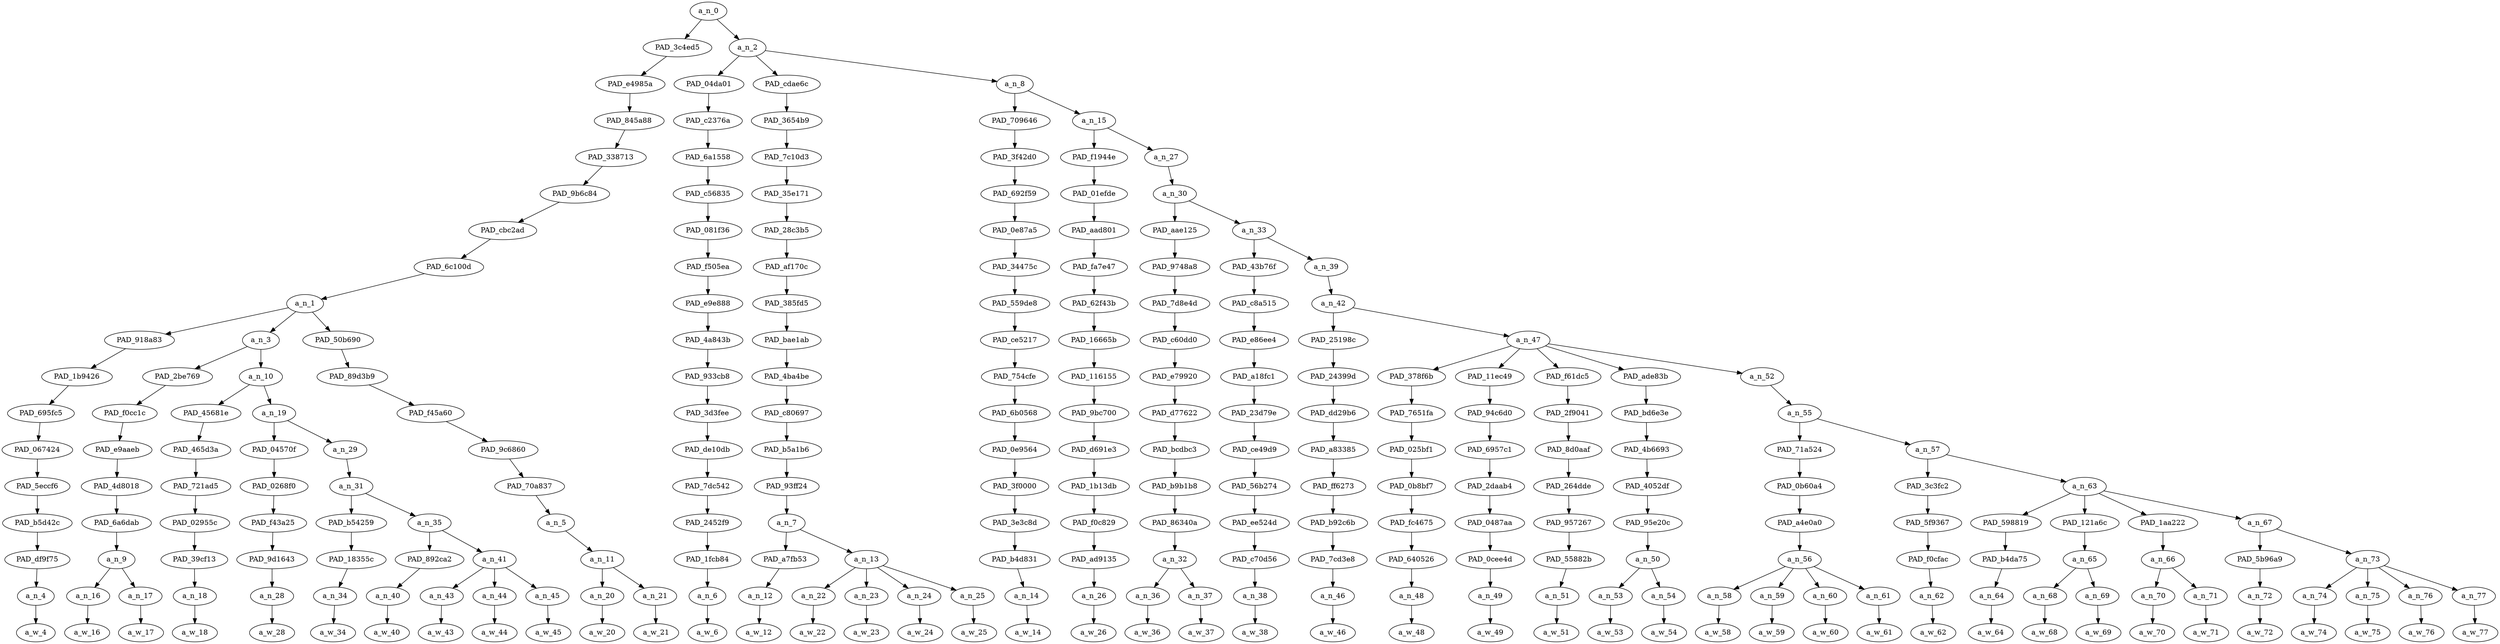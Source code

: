 strict digraph "" {
	a_n_0	[div_dir=1,
		index=0,
		level=17,
		pos="11.126253255208333,17!",
		text_span="[0, 1, 2, 3, 4, 5, 6, 7, 8, 9, 10, 11, 12, 13, 14, 15, 16, 17, 18, 19, 20, 21, 22, 23, 24, 25, 26, 27, 28, 29, 30, 31, 32, 33, 34, \
35, 36, 37, 38, 39, 40, 41, 42, 43]",
		value=0.99999999];
	PAD_3c4ed5	[div_dir=1,
		index=0,
		level=16,
		pos="7.083333333333333,16!",
		text_span="[0, 1, 2, 3, 4, 5, 6, 7, 8, 9, 10, 11]",
		value=0.34288375];
	a_n_0 -> PAD_3c4ed5;
	a_n_2	[div_dir=1,
		index=1,
		level=16,
		pos="15.169173177083332,16!",
		text_span="[12, 13, 14, 15, 16, 17, 18, 19, 20, 21, 22, 23, 24, 25, 26, 27, 28, 29, 30, 31, 32, 33, 34, 35, 36, 37, 38, 39, 40, 41, 42, 43]",
		value=0.65638588];
	a_n_0 -> a_n_2;
	PAD_e4985a	[div_dir=1,
		index=0,
		level=15,
		pos="7.083333333333333,15!",
		text_span="[0, 1, 2, 3, 4, 5, 6, 7, 8, 9, 10, 11]",
		value=0.34288375];
	PAD_3c4ed5 -> PAD_e4985a;
	PAD_845a88	[div_dir=1,
		index=0,
		level=14,
		pos="7.083333333333333,14!",
		text_span="[0, 1, 2, 3, 4, 5, 6, 7, 8, 9, 10, 11]",
		value=0.34288375];
	PAD_e4985a -> PAD_845a88;
	PAD_338713	[div_dir=1,
		index=0,
		level=13,
		pos="7.083333333333333,13!",
		text_span="[0, 1, 2, 3, 4, 5, 6, 7, 8, 9, 10, 11]",
		value=0.34288375];
	PAD_845a88 -> PAD_338713;
	PAD_9b6c84	[div_dir=1,
		index=0,
		level=12,
		pos="7.083333333333333,12!",
		text_span="[0, 1, 2, 3, 4, 5, 6, 7, 8, 9, 10, 11]",
		value=0.34288375];
	PAD_338713 -> PAD_9b6c84;
	PAD_cbc2ad	[div_dir=1,
		index=0,
		level=11,
		pos="7.083333333333333,11!",
		text_span="[0, 1, 2, 3, 4, 5, 6, 7, 8, 9, 10, 11]",
		value=0.34288375];
	PAD_9b6c84 -> PAD_cbc2ad;
	PAD_6c100d	[div_dir=1,
		index=0,
		level=10,
		pos="7.083333333333333,10!",
		text_span="[0, 1, 2, 3, 4, 5, 6, 7, 8, 9, 10, 11]",
		value=0.34288375];
	PAD_cbc2ad -> PAD_6c100d;
	a_n_1	[div_dir=1,
		index=0,
		level=9,
		pos="7.083333333333333,9!",
		text_span="[0, 1, 2, 3, 4, 5, 6, 7, 8, 9, 10, 11]",
		value=0.34288375];
	PAD_6c100d -> a_n_1;
	PAD_918a83	[div_dir=-1,
		index=1,
		level=8,
		pos="9.0,8!",
		text_span="[9]",
		value=0.01346307];
	a_n_1 -> PAD_918a83;
	a_n_3	[div_dir=1,
		index=0,
		level=8,
		pos="1.75,8!",
		text_span="[0, 1, 2, 3, 4, 5, 6, 7, 8]",
		value=0.30058259];
	a_n_1 -> a_n_3;
	PAD_50b690	[div_dir=1,
		index=2,
		level=8,
		pos="10.5,8!",
		text_span="[10, 11]",
		value=0.02822709];
	a_n_1 -> PAD_50b690;
	PAD_1b9426	[div_dir=-1,
		index=2,
		level=7,
		pos="9.0,7!",
		text_span="[9]",
		value=0.01346307];
	PAD_918a83 -> PAD_1b9426;
	PAD_695fc5	[div_dir=-1,
		index=3,
		level=6,
		pos="9.0,6!",
		text_span="[9]",
		value=0.01346307];
	PAD_1b9426 -> PAD_695fc5;
	PAD_067424	[div_dir=-1,
		index=4,
		level=5,
		pos="9.0,5!",
		text_span="[9]",
		value=0.01346307];
	PAD_695fc5 -> PAD_067424;
	PAD_5eccf6	[div_dir=-1,
		index=4,
		level=4,
		pos="9.0,4!",
		text_span="[9]",
		value=0.01346307];
	PAD_067424 -> PAD_5eccf6;
	PAD_b5d42c	[div_dir=-1,
		index=5,
		level=3,
		pos="9.0,3!",
		text_span="[9]",
		value=0.01346307];
	PAD_5eccf6 -> PAD_b5d42c;
	PAD_df9f75	[div_dir=-1,
		index=6,
		level=2,
		pos="9.0,2!",
		text_span="[9]",
		value=0.01346307];
	PAD_b5d42c -> PAD_df9f75;
	a_n_4	[div_dir=-1,
		index=9,
		level=1,
		pos="9.0,1!",
		text_span="[9]",
		value=0.01346307];
	PAD_df9f75 -> a_n_4;
	a_w_4	[div_dir=0,
		index=9,
		level=0,
		pos="9,0!",
		text_span="[9]",
		value=and];
	a_n_4 -> a_w_4;
	PAD_2be769	[div_dir=1,
		index=0,
		level=7,
		pos="0.5,7!",
		text_span="[0, 1]",
		value=0.05507834];
	a_n_3 -> PAD_2be769;
	a_n_10	[div_dir=1,
		index=1,
		level=7,
		pos="3.0,7!",
		text_span="[2, 3, 4, 5, 6, 7, 8]",
		value=0.24485758];
	a_n_3 -> a_n_10;
	PAD_f0cc1c	[div_dir=1,
		index=0,
		level=6,
		pos="0.5,6!",
		text_span="[0, 1]",
		value=0.05507834];
	PAD_2be769 -> PAD_f0cc1c;
	PAD_e9aaeb	[div_dir=1,
		index=0,
		level=5,
		pos="0.5,5!",
		text_span="[0, 1]",
		value=0.05507834];
	PAD_f0cc1c -> PAD_e9aaeb;
	PAD_4d8018	[div_dir=1,
		index=0,
		level=4,
		pos="0.5,4!",
		text_span="[0, 1]",
		value=0.05507834];
	PAD_e9aaeb -> PAD_4d8018;
	PAD_6a6dab	[div_dir=1,
		index=0,
		level=3,
		pos="0.5,3!",
		text_span="[0, 1]",
		value=0.05507834];
	PAD_4d8018 -> PAD_6a6dab;
	a_n_9	[div_dir=1,
		index=0,
		level=2,
		pos="0.5,2!",
		text_span="[0, 1]",
		value=0.05507834];
	PAD_6a6dab -> a_n_9;
	a_n_16	[div_dir=1,
		index=0,
		level=1,
		pos="0.0,1!",
		text_span="[0]",
		value=0.02964685];
	a_n_9 -> a_n_16;
	a_n_17	[div_dir=-1,
		index=1,
		level=1,
		pos="1.0,1!",
		text_span="[1]",
		value=0.02525029];
	a_n_9 -> a_n_17;
	a_w_16	[div_dir=0,
		index=0,
		level=0,
		pos="0,0!",
		text_span="[0]",
		value=another];
	a_n_16 -> a_w_16;
	a_w_17	[div_dir=0,
		index=1,
		level=0,
		pos="1,0!",
		text_span="[1]",
		value=ghetto];
	a_n_17 -> a_w_17;
	PAD_45681e	[div_dir=1,
		index=1,
		level=6,
		pos="2.0,6!",
		text_span="[2]",
		value=0.02425809];
	a_n_10 -> PAD_45681e;
	a_n_19	[div_dir=1,
		index=2,
		level=6,
		pos="4.0,6!",
		text_span="[3, 4, 5, 6, 7, 8]",
		value=0.21996802];
	a_n_10 -> a_n_19;
	PAD_465d3a	[div_dir=1,
		index=1,
		level=5,
		pos="2.0,5!",
		text_span="[2]",
		value=0.02425809];
	PAD_45681e -> PAD_465d3a;
	PAD_721ad5	[div_dir=1,
		index=1,
		level=4,
		pos="2.0,4!",
		text_span="[2]",
		value=0.02425809];
	PAD_465d3a -> PAD_721ad5;
	PAD_02955c	[div_dir=1,
		index=1,
		level=3,
		pos="2.0,3!",
		text_span="[2]",
		value=0.02425809];
	PAD_721ad5 -> PAD_02955c;
	PAD_39cf13	[div_dir=1,
		index=1,
		level=2,
		pos="2.0,2!",
		text_span="[2]",
		value=0.02425809];
	PAD_02955c -> PAD_39cf13;
	a_n_18	[div_dir=1,
		index=2,
		level=1,
		pos="2.0,1!",
		text_span="[2]",
		value=0.02425809];
	PAD_39cf13 -> a_n_18;
	a_w_18	[div_dir=0,
		index=2,
		level=0,
		pos="2,0!",
		text_span="[2]",
		value=fucking];
	a_n_18 -> a_w_18;
	PAD_04570f	[div_dir=1,
		index=2,
		level=5,
		pos="3.0,5!",
		text_span="[3]",
		value=0.09431609];
	a_n_19 -> PAD_04570f;
	a_n_29	[div_dir=1,
		index=3,
		level=5,
		pos="5.0,5!",
		text_span="[4, 5, 6, 7, 8]",
		value=0.12503103];
	a_n_19 -> a_n_29;
	PAD_0268f0	[div_dir=1,
		index=2,
		level=4,
		pos="3.0,4!",
		text_span="[3]",
		value=0.09431609];
	PAD_04570f -> PAD_0268f0;
	PAD_f43a25	[div_dir=1,
		index=2,
		level=3,
		pos="3.0,3!",
		text_span="[3]",
		value=0.09431609];
	PAD_0268f0 -> PAD_f43a25;
	PAD_9d1643	[div_dir=1,
		index=2,
		level=2,
		pos="3.0,2!",
		text_span="[3]",
		value=0.09431609];
	PAD_f43a25 -> PAD_9d1643;
	a_n_28	[div_dir=1,
		index=3,
		level=1,
		pos="3.0,1!",
		text_span="[3]",
		value=0.09431609];
	PAD_9d1643 -> a_n_28;
	a_w_28	[div_dir=0,
		index=3,
		level=0,
		pos="3,0!",
		text_span="[3]",
		value=nigger];
	a_n_28 -> a_w_28;
	a_n_31	[div_dir=1,
		index=3,
		level=4,
		pos="5.0,4!",
		text_span="[4, 5, 6, 7, 8]",
		value=0.12469707];
	a_n_29 -> a_n_31;
	PAD_b54259	[div_dir=1,
		index=3,
		level=3,
		pos="4.0,3!",
		text_span="[4]",
		value=0.03030989];
	a_n_31 -> PAD_b54259;
	a_n_35	[div_dir=1,
		index=4,
		level=3,
		pos="6.0,3!",
		text_span="[5, 6, 7, 8]",
		value=0.09405322];
	a_n_31 -> a_n_35;
	PAD_18355c	[div_dir=1,
		index=3,
		level=2,
		pos="4.0,2!",
		text_span="[4]",
		value=0.03030989];
	PAD_b54259 -> PAD_18355c;
	a_n_34	[div_dir=1,
		index=4,
		level=1,
		pos="4.0,1!",
		text_span="[4]",
		value=0.03030989];
	PAD_18355c -> a_n_34;
	a_w_34	[div_dir=0,
		index=4,
		level=0,
		pos="4,0!",
		text_span="[4]",
		value=ape];
	a_n_34 -> a_w_34;
	PAD_892ca2	[div_dir=1,
		index=4,
		level=2,
		pos="5.0,2!",
		text_span="[5]",
		value=0.02362349];
	a_n_35 -> PAD_892ca2;
	a_n_41	[div_dir=1,
		index=5,
		level=2,
		pos="7.0,2!",
		text_span="[6, 7, 8]",
		value=0.07010268];
	a_n_35 -> a_n_41;
	a_n_40	[div_dir=1,
		index=5,
		level=1,
		pos="5.0,1!",
		text_span="[5]",
		value=0.02362349];
	PAD_892ca2 -> a_n_40;
	a_w_40	[div_dir=0,
		index=5,
		level=0,
		pos="5,0!",
		text_span="[5]",
		value=murdering];
	a_n_40 -> a_w_40;
	a_n_43	[div_dir=1,
		index=6,
		level=1,
		pos="6.0,1!",
		text_span="[6]",
		value=0.01915630];
	a_n_41 -> a_n_43;
	a_n_44	[div_dir=1,
		index=7,
		level=1,
		pos="7.0,1!",
		text_span="[7]",
		value=0.02672916];
	a_n_41 -> a_n_44;
	a_n_45	[div_dir=1,
		index=8,
		level=1,
		pos="8.0,1!",
		text_span="[8]",
		value=0.02394453];
	a_n_41 -> a_n_45;
	a_w_43	[div_dir=0,
		index=6,
		level=0,
		pos="6,0!",
		text_span="[6]",
		value=a];
	a_n_43 -> a_w_43;
	a_w_44	[div_dir=0,
		index=7,
		level=0,
		pos="7,0!",
		text_span="[7]",
		value=white];
	a_n_44 -> a_w_44;
	a_w_45	[div_dir=0,
		index=8,
		level=0,
		pos="8,0!",
		text_span="[8]",
		value=woman];
	a_n_45 -> a_w_45;
	PAD_89d3b9	[div_dir=1,
		index=3,
		level=7,
		pos="10.5,7!",
		text_span="[10, 11]",
		value=0.02822709];
	PAD_50b690 -> PAD_89d3b9;
	PAD_f45a60	[div_dir=1,
		index=4,
		level=6,
		pos="10.5,6!",
		text_span="[10, 11]",
		value=0.02822709];
	PAD_89d3b9 -> PAD_f45a60;
	PAD_9c6860	[div_dir=1,
		index=5,
		level=5,
		pos="10.5,5!",
		text_span="[10, 11]",
		value=0.02822709];
	PAD_f45a60 -> PAD_9c6860;
	PAD_70a837	[div_dir=1,
		index=5,
		level=4,
		pos="10.5,4!",
		text_span="[10, 11]",
		value=0.02822709];
	PAD_9c6860 -> PAD_70a837;
	a_n_5	[div_dir=1,
		index=6,
		level=3,
		pos="10.5,3!",
		text_span="[10, 11]",
		value=0.02822709];
	PAD_70a837 -> a_n_5;
	a_n_11	[div_dir=1,
		index=7,
		level=2,
		pos="10.5,2!",
		text_span="[10, 11]",
		value=0.02810741];
	a_n_5 -> a_n_11;
	a_n_20	[div_dir=1,
		index=10,
		level=1,
		pos="10.0,1!",
		text_span="[10]",
		value=0.01345768];
	a_n_11 -> a_n_20;
	a_n_21	[div_dir=1,
		index=11,
		level=1,
		pos="11.0,1!",
		text_span="[11]",
		value=0.01453006];
	a_n_11 -> a_n_21;
	a_w_20	[div_dir=0,
		index=10,
		level=0,
		pos="10,0!",
		text_span="[10]",
		value=not];
	a_n_20 -> a_w_20;
	a_w_21	[div_dir=0,
		index=11,
		level=0,
		pos="11,0!",
		text_span="[11]",
		value=one];
	a_n_21 -> a_w_21;
	PAD_04da01	[div_dir=1,
		index=1,
		level=15,
		pos="12.0,15!",
		text_span="[12]",
		value=0.01496836];
	a_n_2 -> PAD_04da01;
	PAD_cdae6c	[div_dir=1,
		index=2,
		level=15,
		pos="14.25,15!",
		text_span="[13, 14, 15, 16, 17]",
		value=0.07956962];
	a_n_2 -> PAD_cdae6c;
	a_n_8	[div_dir=1,
		index=3,
		level=15,
		pos="19.25751953125,15!",
		text_span="[18, 19, 20, 21, 22, 23, 24, 25, 26, 27, 28, 29, 30, 31, 32, 33, 34, 35, 36, 37, 38, 39, 40, 41, 42, 43]",
		value=0.56136300];
	a_n_2 -> a_n_8;
	PAD_c2376a	[div_dir=1,
		index=1,
		level=14,
		pos="12.0,14!",
		text_span="[12]",
		value=0.01496836];
	PAD_04da01 -> PAD_c2376a;
	PAD_6a1558	[div_dir=1,
		index=1,
		level=13,
		pos="12.0,13!",
		text_span="[12]",
		value=0.01496836];
	PAD_c2376a -> PAD_6a1558;
	PAD_c56835	[div_dir=1,
		index=1,
		level=12,
		pos="12.0,12!",
		text_span="[12]",
		value=0.01496836];
	PAD_6a1558 -> PAD_c56835;
	PAD_081f36	[div_dir=1,
		index=1,
		level=11,
		pos="12.0,11!",
		text_span="[12]",
		value=0.01496836];
	PAD_c56835 -> PAD_081f36;
	PAD_f505ea	[div_dir=1,
		index=1,
		level=10,
		pos="12.0,10!",
		text_span="[12]",
		value=0.01496836];
	PAD_081f36 -> PAD_f505ea;
	PAD_e9e888	[div_dir=1,
		index=1,
		level=9,
		pos="12.0,9!",
		text_span="[12]",
		value=0.01496836];
	PAD_f505ea -> PAD_e9e888;
	PAD_4a843b	[div_dir=1,
		index=3,
		level=8,
		pos="12.0,8!",
		text_span="[12]",
		value=0.01496836];
	PAD_e9e888 -> PAD_4a843b;
	PAD_933cb8	[div_dir=1,
		index=4,
		level=7,
		pos="12.0,7!",
		text_span="[12]",
		value=0.01496836];
	PAD_4a843b -> PAD_933cb8;
	PAD_3d3fee	[div_dir=1,
		index=5,
		level=6,
		pos="12.0,6!",
		text_span="[12]",
		value=0.01496836];
	PAD_933cb8 -> PAD_3d3fee;
	PAD_de10db	[div_dir=1,
		index=6,
		level=5,
		pos="12.0,5!",
		text_span="[12]",
		value=0.01496836];
	PAD_3d3fee -> PAD_de10db;
	PAD_7dc542	[div_dir=1,
		index=6,
		level=4,
		pos="12.0,4!",
		text_span="[12]",
		value=0.01496836];
	PAD_de10db -> PAD_7dc542;
	PAD_2452f9	[div_dir=1,
		index=7,
		level=3,
		pos="12.0,3!",
		text_span="[12]",
		value=0.01496836];
	PAD_7dc542 -> PAD_2452f9;
	PAD_1fcb84	[div_dir=1,
		index=8,
		level=2,
		pos="12.0,2!",
		text_span="[12]",
		value=0.01496836];
	PAD_2452f9 -> PAD_1fcb84;
	a_n_6	[div_dir=1,
		index=12,
		level=1,
		pos="12.0,1!",
		text_span="[12]",
		value=0.01496836];
	PAD_1fcb84 -> a_n_6;
	a_w_6	[div_dir=0,
		index=12,
		level=0,
		pos="12,0!",
		text_span="[12]",
		value=mentioned];
	a_n_6 -> a_w_6;
	PAD_3654b9	[div_dir=1,
		index=2,
		level=14,
		pos="14.25,14!",
		text_span="[13, 14, 15, 16, 17]",
		value=0.07956962];
	PAD_cdae6c -> PAD_3654b9;
	PAD_7c10d3	[div_dir=1,
		index=2,
		level=13,
		pos="14.25,13!",
		text_span="[13, 14, 15, 16, 17]",
		value=0.07956962];
	PAD_3654b9 -> PAD_7c10d3;
	PAD_35e171	[div_dir=1,
		index=2,
		level=12,
		pos="14.25,12!",
		text_span="[13, 14, 15, 16, 17]",
		value=0.07956962];
	PAD_7c10d3 -> PAD_35e171;
	PAD_28c3b5	[div_dir=1,
		index=2,
		level=11,
		pos="14.25,11!",
		text_span="[13, 14, 15, 16, 17]",
		value=0.07956962];
	PAD_35e171 -> PAD_28c3b5;
	PAD_af170c	[div_dir=1,
		index=2,
		level=10,
		pos="14.25,10!",
		text_span="[13, 14, 15, 16, 17]",
		value=0.07956962];
	PAD_28c3b5 -> PAD_af170c;
	PAD_385fd5	[div_dir=1,
		index=2,
		level=9,
		pos="14.25,9!",
		text_span="[13, 14, 15, 16, 17]",
		value=0.07956962];
	PAD_af170c -> PAD_385fd5;
	PAD_bae1ab	[div_dir=1,
		index=4,
		level=8,
		pos="14.25,8!",
		text_span="[13, 14, 15, 16, 17]",
		value=0.07956962];
	PAD_385fd5 -> PAD_bae1ab;
	PAD_4ba4be	[div_dir=1,
		index=5,
		level=7,
		pos="14.25,7!",
		text_span="[13, 14, 15, 16, 17]",
		value=0.07956962];
	PAD_bae1ab -> PAD_4ba4be;
	PAD_c80697	[div_dir=1,
		index=6,
		level=6,
		pos="14.25,6!",
		text_span="[13, 14, 15, 16, 17]",
		value=0.07956962];
	PAD_4ba4be -> PAD_c80697;
	PAD_b5a1b6	[div_dir=1,
		index=7,
		level=5,
		pos="14.25,5!",
		text_span="[13, 14, 15, 16, 17]",
		value=0.07956962];
	PAD_c80697 -> PAD_b5a1b6;
	PAD_93ff24	[div_dir=1,
		index=7,
		level=4,
		pos="14.25,4!",
		text_span="[13, 14, 15, 16, 17]",
		value=0.07956962];
	PAD_b5a1b6 -> PAD_93ff24;
	a_n_7	[div_dir=1,
		index=8,
		level=3,
		pos="14.25,3!",
		text_span="[13, 14, 15, 16, 17]",
		value=0.07956962];
	PAD_93ff24 -> a_n_7;
	PAD_a7fb53	[div_dir=1,
		index=9,
		level=2,
		pos="13.0,2!",
		text_span="[13]",
		value=0.01365376];
	a_n_7 -> PAD_a7fb53;
	a_n_13	[div_dir=1,
		index=10,
		level=2,
		pos="15.5,2!",
		text_span="[14, 15, 16, 17]",
		value=0.06585594];
	a_n_7 -> a_n_13;
	a_n_12	[div_dir=1,
		index=13,
		level=1,
		pos="13.0,1!",
		text_span="[13]",
		value=0.01365376];
	PAD_a7fb53 -> a_n_12;
	a_w_12	[div_dir=0,
		index=13,
		level=0,
		pos="13,0!",
		text_span="[13]",
		value=in];
	a_n_12 -> a_w_12;
	a_n_22	[div_dir=1,
		index=14,
		level=1,
		pos="14.0,1!",
		text_span="[14]",
		value=0.01354882];
	a_n_13 -> a_n_22;
	a_n_23	[div_dir=1,
		index=15,
		level=1,
		pos="15.0,1!",
		text_span="[15]",
		value=0.01743382];
	a_n_13 -> a_n_23;
	a_n_24	[div_dir=1,
		index=16,
		level=1,
		pos="16.0,1!",
		text_span="[16]",
		value=0.01845770];
	a_n_13 -> a_n_24;
	a_n_25	[div_dir=-1,
		index=17,
		level=1,
		pos="17.0,1!",
		text_span="[17]",
		value=0.01636222];
	a_n_13 -> a_n_25;
	a_w_22	[div_dir=0,
		index=14,
		level=0,
		pos="14,0!",
		text_span="[14]",
		value=the];
	a_n_22 -> a_w_22;
	a_w_23	[div_dir=0,
		index=15,
		level=0,
		pos="15,0!",
		text_span="[15]",
		value=fake];
	a_n_23 -> a_w_23;
	a_w_24	[div_dir=0,
		index=16,
		level=0,
		pos="16,0!",
		text_span="[16]",
		value=news];
	a_n_24 -> a_w_24;
	a_w_25	[div_dir=0,
		index=17,
		level=0,
		pos="17,0!",
		text_span="[17]",
		value=media];
	a_n_25 -> a_w_25;
	PAD_709646	[div_dir=1,
		index=3,
		level=14,
		pos="18.0,14!",
		text_span="[18]",
		value=0.01647211];
	a_n_8 -> PAD_709646;
	a_n_15	[div_dir=1,
		index=4,
		level=14,
		pos="20.5150390625,14!",
		text_span="[19, 20, 21, 22, 23, 24, 25, 26, 27, 28, 29, 30, 31, 32, 33, 34, 35, 36, 37, 38, 39, 40, 41, 42, 43]",
		value=0.54439262];
	a_n_8 -> a_n_15;
	PAD_3f42d0	[div_dir=1,
		index=3,
		level=13,
		pos="18.0,13!",
		text_span="[18]",
		value=0.01647211];
	PAD_709646 -> PAD_3f42d0;
	PAD_692f59	[div_dir=1,
		index=3,
		level=12,
		pos="18.0,12!",
		text_span="[18]",
		value=0.01647211];
	PAD_3f42d0 -> PAD_692f59;
	PAD_0e87a5	[div_dir=1,
		index=3,
		level=11,
		pos="18.0,11!",
		text_span="[18]",
		value=0.01647211];
	PAD_692f59 -> PAD_0e87a5;
	PAD_34475c	[div_dir=1,
		index=3,
		level=10,
		pos="18.0,10!",
		text_span="[18]",
		value=0.01647211];
	PAD_0e87a5 -> PAD_34475c;
	PAD_559de8	[div_dir=1,
		index=3,
		level=9,
		pos="18.0,9!",
		text_span="[18]",
		value=0.01647211];
	PAD_34475c -> PAD_559de8;
	PAD_ce5217	[div_dir=1,
		index=5,
		level=8,
		pos="18.0,8!",
		text_span="[18]",
		value=0.01647211];
	PAD_559de8 -> PAD_ce5217;
	PAD_754cfe	[div_dir=1,
		index=6,
		level=7,
		pos="18.0,7!",
		text_span="[18]",
		value=0.01647211];
	PAD_ce5217 -> PAD_754cfe;
	PAD_6b0568	[div_dir=1,
		index=7,
		level=6,
		pos="18.0,6!",
		text_span="[18]",
		value=0.01647211];
	PAD_754cfe -> PAD_6b0568;
	PAD_0e9564	[div_dir=1,
		index=8,
		level=5,
		pos="18.0,5!",
		text_span="[18]",
		value=0.01647211];
	PAD_6b0568 -> PAD_0e9564;
	PAD_3f0000	[div_dir=1,
		index=8,
		level=4,
		pos="18.0,4!",
		text_span="[18]",
		value=0.01647211];
	PAD_0e9564 -> PAD_3f0000;
	PAD_3e3c8d	[div_dir=1,
		index=9,
		level=3,
		pos="18.0,3!",
		text_span="[18]",
		value=0.01647211];
	PAD_3f0000 -> PAD_3e3c8d;
	PAD_b4d831	[div_dir=1,
		index=11,
		level=2,
		pos="18.0,2!",
		text_span="[18]",
		value=0.01647211];
	PAD_3e3c8d -> PAD_b4d831;
	a_n_14	[div_dir=1,
		index=18,
		level=1,
		pos="18.0,1!",
		text_span="[18]",
		value=0.01647211];
	PAD_b4d831 -> a_n_14;
	a_w_14	[div_dir=0,
		index=18,
		level=0,
		pos="18,0!",
		text_span="[18]",
		value=about];
	a_n_14 -> a_w_14;
	PAD_f1944e	[div_dir=-1,
		index=4,
		level=13,
		pos="19.0,13!",
		text_span="[19]",
		value=0.01637777];
	a_n_15 -> PAD_f1944e;
	a_n_27	[div_dir=1,
		index=5,
		level=13,
		pos="22.030078125,13!",
		text_span="[20, 21, 22, 23, 24, 25, 26, 27, 28, 29, 30, 31, 32, 33, 34, 35, 36, 37, 38, 39, 40, 41, 42, 43]",
		value=0.52751993];
	a_n_15 -> a_n_27;
	PAD_01efde	[div_dir=-1,
		index=4,
		level=12,
		pos="19.0,12!",
		text_span="[19]",
		value=0.01637777];
	PAD_f1944e -> PAD_01efde;
	PAD_aad801	[div_dir=-1,
		index=4,
		level=11,
		pos="19.0,11!",
		text_span="[19]",
		value=0.01637777];
	PAD_01efde -> PAD_aad801;
	PAD_fa7e47	[div_dir=-1,
		index=4,
		level=10,
		pos="19.0,10!",
		text_span="[19]",
		value=0.01637777];
	PAD_aad801 -> PAD_fa7e47;
	PAD_62f43b	[div_dir=-1,
		index=4,
		level=9,
		pos="19.0,9!",
		text_span="[19]",
		value=0.01637777];
	PAD_fa7e47 -> PAD_62f43b;
	PAD_16665b	[div_dir=-1,
		index=6,
		level=8,
		pos="19.0,8!",
		text_span="[19]",
		value=0.01637777];
	PAD_62f43b -> PAD_16665b;
	PAD_116155	[div_dir=-1,
		index=7,
		level=7,
		pos="19.0,7!",
		text_span="[19]",
		value=0.01637777];
	PAD_16665b -> PAD_116155;
	PAD_9bc700	[div_dir=-1,
		index=8,
		level=6,
		pos="19.0,6!",
		text_span="[19]",
		value=0.01637777];
	PAD_116155 -> PAD_9bc700;
	PAD_d691e3	[div_dir=-1,
		index=9,
		level=5,
		pos="19.0,5!",
		text_span="[19]",
		value=0.01637777];
	PAD_9bc700 -> PAD_d691e3;
	PAD_1b13db	[div_dir=-1,
		index=9,
		level=4,
		pos="19.0,4!",
		text_span="[19]",
		value=0.01637777];
	PAD_d691e3 -> PAD_1b13db;
	PAD_f0c829	[div_dir=-1,
		index=10,
		level=3,
		pos="19.0,3!",
		text_span="[19]",
		value=0.01637777];
	PAD_1b13db -> PAD_f0c829;
	PAD_ad9135	[div_dir=-1,
		index=12,
		level=2,
		pos="19.0,2!",
		text_span="[19]",
		value=0.01637777];
	PAD_f0c829 -> PAD_ad9135;
	a_n_26	[div_dir=-1,
		index=19,
		level=1,
		pos="19.0,1!",
		text_span="[19]",
		value=0.01637777];
	PAD_ad9135 -> a_n_26;
	a_w_26	[div_dir=0,
		index=19,
		level=0,
		pos="19,0!",
		text_span="[19]",
		value=it];
	a_n_26 -> a_w_26;
	a_n_30	[div_dir=1,
		index=5,
		level=12,
		pos="22.030078125,12!",
		text_span="[20, 21, 22, 23, 24, 25, 26, 27, 28, 29, 30, 31, 32, 33, 34, 35, 36, 37, 38, 39, 40, 41, 42, 43]",
		value=0.52700304];
	a_n_27 -> a_n_30;
	PAD_aae125	[div_dir=1,
		index=5,
		level=11,
		pos="20.5,11!",
		text_span="[20, 21]",
		value=0.05004733];
	a_n_30 -> PAD_aae125;
	a_n_33	[div_dir=1,
		index=6,
		level=11,
		pos="23.56015625,11!",
		text_span="[22, 23, 24, 25, 26, 27, 28, 29, 30, 31, 32, 33, 34, 35, 36, 37, 38, 39, 40, 41, 42, 43]",
		value=0.47643882];
	a_n_30 -> a_n_33;
	PAD_9748a8	[div_dir=1,
		index=5,
		level=10,
		pos="20.5,10!",
		text_span="[20, 21]",
		value=0.05004733];
	PAD_aae125 -> PAD_9748a8;
	PAD_7d8e4d	[div_dir=1,
		index=5,
		level=9,
		pos="20.5,9!",
		text_span="[20, 21]",
		value=0.05004733];
	PAD_9748a8 -> PAD_7d8e4d;
	PAD_c60dd0	[div_dir=1,
		index=7,
		level=8,
		pos="20.5,8!",
		text_span="[20, 21]",
		value=0.05004733];
	PAD_7d8e4d -> PAD_c60dd0;
	PAD_e79920	[div_dir=1,
		index=8,
		level=7,
		pos="20.5,7!",
		text_span="[20, 21]",
		value=0.05004733];
	PAD_c60dd0 -> PAD_e79920;
	PAD_d77622	[div_dir=1,
		index=9,
		level=6,
		pos="20.5,6!",
		text_span="[20, 21]",
		value=0.05004733];
	PAD_e79920 -> PAD_d77622;
	PAD_bcdbc3	[div_dir=1,
		index=10,
		level=5,
		pos="20.5,5!",
		text_span="[20, 21]",
		value=0.05004733];
	PAD_d77622 -> PAD_bcdbc3;
	PAD_b9b1b8	[div_dir=1,
		index=10,
		level=4,
		pos="20.5,4!",
		text_span="[20, 21]",
		value=0.05004733];
	PAD_bcdbc3 -> PAD_b9b1b8;
	PAD_86340a	[div_dir=1,
		index=11,
		level=3,
		pos="20.5,3!",
		text_span="[20, 21]",
		value=0.05004733];
	PAD_b9b1b8 -> PAD_86340a;
	a_n_32	[div_dir=1,
		index=13,
		level=2,
		pos="20.5,2!",
		text_span="[20, 21]",
		value=0.05004733];
	PAD_86340a -> a_n_32;
	a_n_36	[div_dir=1,
		index=20,
		level=1,
		pos="20.0,1!",
		text_span="[20]",
		value=0.02887394];
	a_n_32 -> a_n_36;
	a_n_37	[div_dir=1,
		index=21,
		level=1,
		pos="21.0,1!",
		text_span="[21]",
		value=0.02092120];
	a_n_32 -> a_n_37;
	a_w_36	[div_dir=0,
		index=20,
		level=0,
		pos="20,0!",
		text_span="[20]",
		value=white1];
	a_n_36 -> a_w_36;
	a_w_37	[div_dir=0,
		index=21,
		level=0,
		pos="21,0!",
		text_span="[21]",
		value=people];
	a_n_37 -> a_w_37;
	PAD_43b76f	[div_dir=1,
		index=6,
		level=10,
		pos="22.0,10!",
		text_span="[22]",
		value=0.01738269];
	a_n_33 -> PAD_43b76f;
	a_n_39	[div_dir=1,
		index=7,
		level=10,
		pos="25.1203125,10!",
		text_span="[23, 24, 25, 26, 27, 28, 29, 30, 31, 32, 33, 34, 35, 36, 37, 38, 39, 40, 41, 42, 43]",
		value=0.45858995];
	a_n_33 -> a_n_39;
	PAD_c8a515	[div_dir=1,
		index=6,
		level=9,
		pos="22.0,9!",
		text_span="[22]",
		value=0.01738269];
	PAD_43b76f -> PAD_c8a515;
	PAD_e86ee4	[div_dir=1,
		index=8,
		level=8,
		pos="22.0,8!",
		text_span="[22]",
		value=0.01738269];
	PAD_c8a515 -> PAD_e86ee4;
	PAD_a18fc1	[div_dir=1,
		index=9,
		level=7,
		pos="22.0,7!",
		text_span="[22]",
		value=0.01738269];
	PAD_e86ee4 -> PAD_a18fc1;
	PAD_23d79e	[div_dir=1,
		index=10,
		level=6,
		pos="22.0,6!",
		text_span="[22]",
		value=0.01738269];
	PAD_a18fc1 -> PAD_23d79e;
	PAD_ce49d9	[div_dir=1,
		index=11,
		level=5,
		pos="22.0,5!",
		text_span="[22]",
		value=0.01738269];
	PAD_23d79e -> PAD_ce49d9;
	PAD_56b274	[div_dir=1,
		index=11,
		level=4,
		pos="22.0,4!",
		text_span="[22]",
		value=0.01738269];
	PAD_ce49d9 -> PAD_56b274;
	PAD_ee524d	[div_dir=1,
		index=12,
		level=3,
		pos="22.0,3!",
		text_span="[22]",
		value=0.01738269];
	PAD_56b274 -> PAD_ee524d;
	PAD_c70d56	[div_dir=1,
		index=14,
		level=2,
		pos="22.0,2!",
		text_span="[22]",
		value=0.01738269];
	PAD_ee524d -> PAD_c70d56;
	a_n_38	[div_dir=1,
		index=22,
		level=1,
		pos="22.0,1!",
		text_span="[22]",
		value=0.01738269];
	PAD_c70d56 -> a_n_38;
	a_w_38	[div_dir=0,
		index=22,
		level=0,
		pos="22,0!",
		text_span="[22]",
		value=need];
	a_n_38 -> a_w_38;
	a_n_42	[div_dir=1,
		index=7,
		level=9,
		pos="25.1203125,9!",
		text_span="[23, 24, 25, 26, 27, 28, 29, 30, 31, 32, 33, 34, 35, 36, 37, 38, 39, 40, 41, 42, 43]",
		value=0.45813295];
	a_n_39 -> a_n_42;
	PAD_25198c	[div_dir=1,
		index=9,
		level=8,
		pos="23.0,8!",
		text_span="[23]",
		value=0.01312852];
	a_n_42 -> PAD_25198c;
	a_n_47	[div_dir=1,
		index=10,
		level=8,
		pos="27.240625,8!",
		text_span="[24, 25, 26, 27, 28, 29, 30, 31, 32, 33, 34, 35, 36, 37, 38, 39, 40, 41, 42, 43]",
		value=0.44454743];
	a_n_42 -> a_n_47;
	PAD_24399d	[div_dir=1,
		index=10,
		level=7,
		pos="23.0,7!",
		text_span="[23]",
		value=0.01312852];
	PAD_25198c -> PAD_24399d;
	PAD_dd29b6	[div_dir=1,
		index=11,
		level=6,
		pos="23.0,6!",
		text_span="[23]",
		value=0.01312852];
	PAD_24399d -> PAD_dd29b6;
	PAD_a83385	[div_dir=1,
		index=12,
		level=5,
		pos="23.0,5!",
		text_span="[23]",
		value=0.01312852];
	PAD_dd29b6 -> PAD_a83385;
	PAD_ff6273	[div_dir=1,
		index=12,
		level=4,
		pos="23.0,4!",
		text_span="[23]",
		value=0.01312852];
	PAD_a83385 -> PAD_ff6273;
	PAD_b92c6b	[div_dir=1,
		index=13,
		level=3,
		pos="23.0,3!",
		text_span="[23]",
		value=0.01312852];
	PAD_ff6273 -> PAD_b92c6b;
	PAD_7cd3e8	[div_dir=1,
		index=15,
		level=2,
		pos="23.0,2!",
		text_span="[23]",
		value=0.01312852];
	PAD_b92c6b -> PAD_7cd3e8;
	a_n_46	[div_dir=1,
		index=23,
		level=1,
		pos="23.0,1!",
		text_span="[23]",
		value=0.01312852];
	PAD_7cd3e8 -> a_n_46;
	a_w_46	[div_dir=0,
		index=23,
		level=0,
		pos="23,0!",
		text_span="[23]",
		value=to];
	a_n_46 -> a_w_46;
	PAD_378f6b	[div_dir=1,
		index=11,
		level=7,
		pos="24.0,7!",
		text_span="[24]",
		value=0.01507383];
	a_n_47 -> PAD_378f6b;
	PAD_11ec49	[div_dir=1,
		index=12,
		level=7,
		pos="25.0,7!",
		text_span="[25]",
		value=0.01827417];
	a_n_47 -> PAD_11ec49;
	PAD_f61dc5	[div_dir=1,
		index=14,
		level=7,
		pos="28.0,7!",
		text_span="[28]",
		value=0.01668492];
	a_n_47 -> PAD_f61dc5;
	PAD_ade83b	[div_dir=1,
		index=13,
		level=7,
		pos="26.5,7!",
		text_span="[26, 27]",
		value=0.05155802];
	a_n_47 -> PAD_ade83b;
	a_n_52	[div_dir=1,
		index=15,
		level=7,
		pos="32.703125,7!",
		text_span="[29, 30, 31, 32, 33, 34, 35, 36, 37, 38, 39, 40, 41, 42, 43]",
		value=0.34249815];
	a_n_47 -> a_n_52;
	PAD_7651fa	[div_dir=1,
		index=12,
		level=6,
		pos="24.0,6!",
		text_span="[24]",
		value=0.01507383];
	PAD_378f6b -> PAD_7651fa;
	PAD_025bf1	[div_dir=1,
		index=13,
		level=5,
		pos="24.0,5!",
		text_span="[24]",
		value=0.01507383];
	PAD_7651fa -> PAD_025bf1;
	PAD_0b8bf7	[div_dir=1,
		index=13,
		level=4,
		pos="24.0,4!",
		text_span="[24]",
		value=0.01507383];
	PAD_025bf1 -> PAD_0b8bf7;
	PAD_fc4675	[div_dir=1,
		index=14,
		level=3,
		pos="24.0,3!",
		text_span="[24]",
		value=0.01507383];
	PAD_0b8bf7 -> PAD_fc4675;
	PAD_640526	[div_dir=1,
		index=16,
		level=2,
		pos="24.0,2!",
		text_span="[24]",
		value=0.01507383];
	PAD_fc4675 -> PAD_640526;
	a_n_48	[div_dir=1,
		index=24,
		level=1,
		pos="24.0,1!",
		text_span="[24]",
		value=0.01507383];
	PAD_640526 -> a_n_48;
	a_w_48	[div_dir=0,
		index=24,
		level=0,
		pos="24,0!",
		text_span="[24]",
		value=bring];
	a_n_48 -> a_w_48;
	PAD_94c6d0	[div_dir=1,
		index=13,
		level=6,
		pos="25.0,6!",
		text_span="[25]",
		value=0.01827417];
	PAD_11ec49 -> PAD_94c6d0;
	PAD_6957c1	[div_dir=1,
		index=14,
		level=5,
		pos="25.0,5!",
		text_span="[25]",
		value=0.01827417];
	PAD_94c6d0 -> PAD_6957c1;
	PAD_2daab4	[div_dir=1,
		index=14,
		level=4,
		pos="25.0,4!",
		text_span="[25]",
		value=0.01827417];
	PAD_6957c1 -> PAD_2daab4;
	PAD_0487aa	[div_dir=1,
		index=15,
		level=3,
		pos="25.0,3!",
		text_span="[25]",
		value=0.01827417];
	PAD_2daab4 -> PAD_0487aa;
	PAD_0cee4d	[div_dir=1,
		index=17,
		level=2,
		pos="25.0,2!",
		text_span="[25]",
		value=0.01827417];
	PAD_0487aa -> PAD_0cee4d;
	a_n_49	[div_dir=1,
		index=25,
		level=1,
		pos="25.0,1!",
		text_span="[25]",
		value=0.01827417];
	PAD_0cee4d -> a_n_49;
	a_w_49	[div_dir=0,
		index=25,
		level=0,
		pos="25,0!",
		text_span="[25]",
		value=back];
	a_n_49 -> a_w_49;
	PAD_2f9041	[div_dir=1,
		index=15,
		level=6,
		pos="28.0,6!",
		text_span="[28]",
		value=0.01668492];
	PAD_f61dc5 -> PAD_2f9041;
	PAD_8d0aaf	[div_dir=1,
		index=16,
		level=5,
		pos="28.0,5!",
		text_span="[28]",
		value=0.01668492];
	PAD_2f9041 -> PAD_8d0aaf;
	PAD_264dde	[div_dir=1,
		index=16,
		level=4,
		pos="28.0,4!",
		text_span="[28]",
		value=0.01668492];
	PAD_8d0aaf -> PAD_264dde;
	PAD_957267	[div_dir=1,
		index=17,
		level=3,
		pos="28.0,3!",
		text_span="[28]",
		value=0.01668492];
	PAD_264dde -> PAD_957267;
	PAD_55882b	[div_dir=1,
		index=19,
		level=2,
		pos="28.0,2!",
		text_span="[28]",
		value=0.01668492];
	PAD_957267 -> PAD_55882b;
	a_n_51	[div_dir=1,
		index=28,
		level=1,
		pos="28.0,1!",
		text_span="[28]",
		value=0.01668492];
	PAD_55882b -> a_n_51;
	a_w_51	[div_dir=0,
		index=28,
		level=0,
		pos="28,0!",
		text_span="[28]",
		value=again];
	a_n_51 -> a_w_51;
	PAD_bd6e3e	[div_dir=1,
		index=14,
		level=6,
		pos="26.5,6!",
		text_span="[26, 27]",
		value=0.05155802];
	PAD_ade83b -> PAD_bd6e3e;
	PAD_4b6693	[div_dir=1,
		index=15,
		level=5,
		pos="26.5,5!",
		text_span="[26, 27]",
		value=0.05155802];
	PAD_bd6e3e -> PAD_4b6693;
	PAD_4052df	[div_dir=1,
		index=15,
		level=4,
		pos="26.5,4!",
		text_span="[26, 27]",
		value=0.05155802];
	PAD_4b6693 -> PAD_4052df;
	PAD_95e20c	[div_dir=1,
		index=16,
		level=3,
		pos="26.5,3!",
		text_span="[26, 27]",
		value=0.05155802];
	PAD_4052df -> PAD_95e20c;
	a_n_50	[div_dir=1,
		index=18,
		level=2,
		pos="26.5,2!",
		text_span="[26, 27]",
		value=0.05155802];
	PAD_95e20c -> a_n_50;
	a_n_53	[div_dir=1,
		index=26,
		level=1,
		pos="26.0,1!",
		text_span="[26]",
		value=0.03289607];
	a_n_50 -> a_n_53;
	a_n_54	[div_dir=1,
		index=27,
		level=1,
		pos="27.0,1!",
		text_span="[27]",
		value=0.01856516];
	a_n_50 -> a_n_54;
	a_w_53	[div_dir=0,
		index=26,
		level=0,
		pos="26,0!",
		text_span="[26]",
		value=lynching];
	a_n_53 -> a_w_53;
	a_w_54	[div_dir=0,
		index=27,
		level=0,
		pos="27,0!",
		text_span="[27]",
		value=parties];
	a_n_54 -> a_w_54;
	a_n_55	[div_dir=1,
		index=16,
		level=6,
		pos="32.703125,6!",
		text_span="[29, 30, 31, 32, 33, 34, 35, 36, 37, 38, 39, 40, 41, 42, 43]",
		value=0.34207509];
	a_n_52 -> a_n_55;
	PAD_71a524	[div_dir=1,
		index=17,
		level=5,
		pos="30.5,5!",
		text_span="[29, 30, 31, 32]",
		value=0.07291227];
	a_n_55 -> PAD_71a524;
	a_n_57	[div_dir=1,
		index=18,
		level=5,
		pos="34.90625,5!",
		text_span="[33, 34, 35, 36, 37, 38, 39, 40, 41, 42, 43]",
		value=0.26873977];
	a_n_55 -> a_n_57;
	PAD_0b60a4	[div_dir=1,
		index=17,
		level=4,
		pos="30.5,4!",
		text_span="[29, 30, 31, 32]",
		value=0.07291227];
	PAD_71a524 -> PAD_0b60a4;
	PAD_a4e0a0	[div_dir=1,
		index=18,
		level=3,
		pos="30.5,3!",
		text_span="[29, 30, 31, 32]",
		value=0.07291227];
	PAD_0b60a4 -> PAD_a4e0a0;
	a_n_56	[div_dir=1,
		index=20,
		level=2,
		pos="30.5,2!",
		text_span="[29, 30, 31, 32]",
		value=0.07291227];
	PAD_a4e0a0 -> a_n_56;
	a_n_58	[div_dir=1,
		index=29,
		level=1,
		pos="29.0,1!",
		text_span="[29]",
		value=0.01857930];
	a_n_56 -> a_n_58;
	a_n_59	[div_dir=1,
		index=30,
		level=1,
		pos="30.0,1!",
		text_span="[30]",
		value=0.01757197];
	a_n_56 -> a_n_59;
	a_n_60	[div_dir=1,
		index=31,
		level=1,
		pos="31.0,1!",
		text_span="[31]",
		value=0.01787237];
	a_n_56 -> a_n_60;
	a_n_61	[div_dir=1,
		index=32,
		level=1,
		pos="32.0,1!",
		text_span="[32]",
		value=0.01868992];
	a_n_56 -> a_n_61;
	a_w_58	[div_dir=0,
		index=29,
		level=0,
		pos="29,0!",
		text_span="[29]",
		value=corrupt];
	a_n_58 -> a_w_58;
	a_w_59	[div_dir=0,
		index=30,
		level=0,
		pos="30,0!",
		text_span="[30]",
		value=government];
	a_n_59 -> a_w_59;
	a_w_60	[div_dir=0,
		index=31,
		level=0,
		pos="31,0!",
		text_span="[31]",
		value=law];
	a_n_60 -> a_w_60;
	a_w_61	[div_dir=0,
		index=32,
		level=0,
		pos="32,0!",
		text_span="[32]",
		value=enforcement];
	a_n_61 -> a_w_61;
	PAD_3c3fc2	[div_dir=1,
		index=18,
		level=4,
		pos="33.0,4!",
		text_span="[33]",
		value=0.01679909];
	a_n_57 -> PAD_3c3fc2;
	a_n_63	[div_dir=1,
		index=19,
		level=4,
		pos="36.8125,4!",
		text_span="[34, 35, 36, 37, 38, 39, 40, 41, 42, 43]",
		value=0.25156718];
	a_n_57 -> a_n_63;
	PAD_5f9367	[div_dir=1,
		index=19,
		level=3,
		pos="33.0,3!",
		text_span="[33]",
		value=0.01679909];
	PAD_3c3fc2 -> PAD_5f9367;
	PAD_f0cfac	[div_dir=1,
		index=21,
		level=2,
		pos="33.0,2!",
		text_span="[33]",
		value=0.01679909];
	PAD_5f9367 -> PAD_f0cfac;
	a_n_62	[div_dir=1,
		index=33,
		level=1,
		pos="33.0,1!",
		text_span="[33]",
		value=0.01679909];
	PAD_f0cfac -> a_n_62;
	a_w_62	[div_dir=0,
		index=33,
		level=0,
		pos="33,0!",
		text_span="[33]",
		value=has];
	a_n_62 -> a_w_62;
	PAD_598819	[div_dir=1,
		index=20,
		level=3,
		pos="34.0,3!",
		text_span="[34]",
		value=0.04971013];
	a_n_63 -> PAD_598819;
	PAD_121a6c	[div_dir=1,
		index=21,
		level=3,
		pos="35.5,3!",
		text_span="[35, 36]",
		value=0.05191382];
	a_n_63 -> PAD_121a6c;
	PAD_1aa222	[div_dir=1,
		index=22,
		level=3,
		pos="37.5,3!",
		text_span="[37, 38]",
		value=0.03448505];
	a_n_63 -> PAD_1aa222;
	a_n_67	[div_dir=1,
		index=23,
		level=3,
		pos="40.25,3!",
		text_span="[39, 40, 41, 42, 43]",
		value=0.11510382];
	a_n_63 -> a_n_67;
	PAD_b4da75	[div_dir=1,
		index=22,
		level=2,
		pos="34.0,2!",
		text_span="[34]",
		value=0.04971013];
	PAD_598819 -> PAD_b4da75;
	a_n_64	[div_dir=1,
		index=34,
		level=1,
		pos="34.0,1!",
		text_span="[34]",
		value=0.04971013];
	PAD_b4da75 -> a_n_64;
	a_w_64	[div_dir=0,
		index=34,
		level=0,
		pos="34,0!",
		text_span="[34]",
		value=neutered];
	a_n_64 -> a_w_64;
	a_n_65	[div_dir=1,
		index=23,
		level=2,
		pos="35.5,2!",
		text_span="[35, 36]",
		value=0.05191382];
	PAD_121a6c -> a_n_65;
	a_n_68	[div_dir=1,
		index=35,
		level=1,
		pos="35.0,1!",
		text_span="[35]",
		value=0.02882843];
	a_n_65 -> a_n_68;
	a_n_69	[div_dir=1,
		index=36,
		level=1,
		pos="36.0,1!",
		text_span="[36]",
		value=0.02282220];
	a_n_65 -> a_n_69;
	a_w_68	[div_dir=0,
		index=35,
		level=0,
		pos="35,0!",
		text_span="[35]",
		value=white2];
	a_n_68 -> a_w_68;
	a_w_69	[div_dir=0,
		index=36,
		level=0,
		pos="36,0!",
		text_span="[36]",
		value=men];
	a_n_69 -> a_w_69;
	a_n_66	[div_dir=1,
		index=24,
		level=2,
		pos="37.5,2!",
		text_span="[37, 38]",
		value=0.03448505];
	PAD_1aa222 -> a_n_66;
	a_n_70	[div_dir=1,
		index=37,
		level=1,
		pos="37.0,1!",
		text_span="[37]",
		value=0.01790646];
	a_n_66 -> a_n_70;
	a_n_71	[div_dir=1,
		index=38,
		level=1,
		pos="38.0,1!",
		text_span="[38]",
		value=0.01656076];
	a_n_66 -> a_n_71;
	a_w_70	[div_dir=0,
		index=37,
		level=0,
		pos="37,0!",
		text_span="[37]",
		value=from];
	a_n_70 -> a_w_70;
	a_w_71	[div_dir=0,
		index=38,
		level=0,
		pos="38,0!",
		text_span="[38]",
		value=justice];
	a_n_71 -> a_w_71;
	PAD_5b96a9	[div_dir=1,
		index=25,
		level=2,
		pos="39.0,2!",
		text_span="[39]",
		value=0.01584714];
	a_n_67 -> PAD_5b96a9;
	a_n_73	[div_dir=1,
		index=26,
		level=2,
		pos="41.5,2!",
		text_span="[40, 41, 42, 43]",
		value=0.09897539];
	a_n_67 -> a_n_73;
	a_n_72	[div_dir=1,
		index=39,
		level=1,
		pos="39.0,1!",
		text_span="[39]",
		value=0.01584714];
	PAD_5b96a9 -> a_n_72;
	a_w_72	[div_dir=0,
		index=39,
		level=0,
		pos="39,0!",
		text_span="[39]",
		value=from1];
	a_n_72 -> a_w_72;
	a_n_74	[div_dir=1,
		index=40,
		level=1,
		pos="40.0,1!",
		text_span="[40]",
		value=0.01719397];
	a_n_73 -> a_n_74;
	a_n_75	[div_dir=1,
		index=41,
		level=1,
		pos="41.0,1!",
		text_span="[41]",
		value=0.02066090];
	a_n_73 -> a_n_75;
	a_n_76	[div_dir=1,
		index=42,
		level=1,
		pos="42.0,1!",
		text_span="[42]",
		value=0.02406337];
	a_n_73 -> a_n_76;
	a_n_77	[div_dir=1,
		index=43,
		level=1,
		pos="43.0,1!",
		text_span="[43]",
		value=0.03676192];
	a_n_73 -> a_n_77;
	a_w_74	[div_dir=0,
		index=40,
		level=0,
		pos="40,0!",
		text_span="[40]",
		value=these];
	a_n_74 -> a_w_74;
	a_w_75	[div_dir=0,
		index=41,
		level=0,
		pos="41,0!",
		text_span="[41]",
		value=sub];
	a_n_75 -> a_w_75;
	a_w_76	[div_dir=0,
		index=42,
		level=0,
		pos="42,0!",
		text_span="[42]",
		value=human];
	a_n_76 -> a_w_76;
	a_w_77	[div_dir=0,
		index=43,
		level=0,
		pos="43,0!",
		text_span="[43]",
		value=monkeys];
	a_n_77 -> a_w_77;
}
